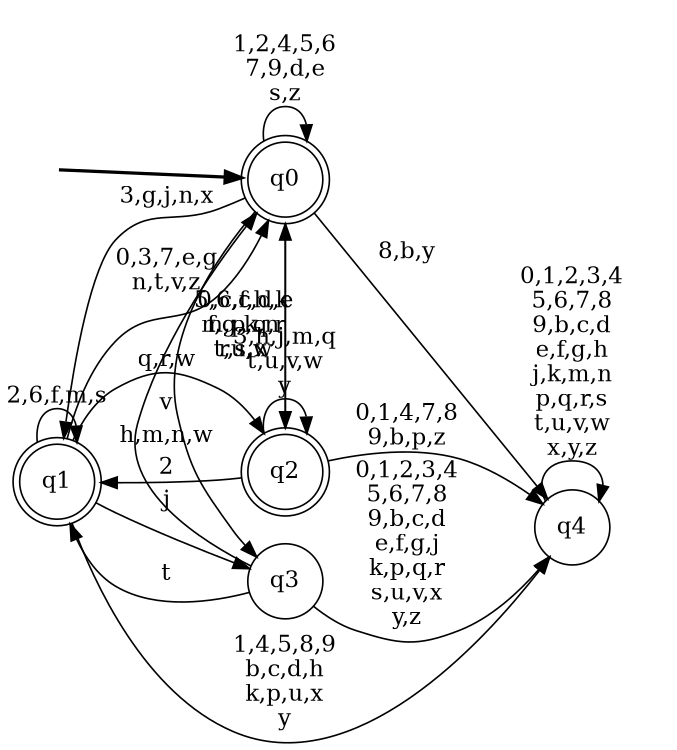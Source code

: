 digraph BlueStar {
__start0 [style = invis, shape = none, label = "", width = 0, height = 0];

rankdir=LR;
size="8,5";

s0 [style="rounded,filled", color="black", fillcolor="white" shape="doublecircle", label="q0"];
s1 [style="rounded,filled", color="black", fillcolor="white" shape="doublecircle", label="q1"];
s2 [style="rounded,filled", color="black", fillcolor="white" shape="doublecircle", label="q2"];
s3 [style="filled", color="black", fillcolor="white" shape="circle", label="q3"];
s4 [style="filled", color="black", fillcolor="white" shape="circle", label="q4"];
subgraph cluster_main { 
	graph [pad=".75", ranksep="0.15", nodesep="0.15"];
	 style=invis; 
	__start0 -> s0 [penwidth=2];
}
s0 -> s0 [label="1,2,4,5,6\n7,9,d,e\ns,z"];
s0 -> s1 [label="3,g,j,n,x"];
s0 -> s2 [label="0,c,f,h,k\nm,p,q,r\nt,u,w"];
s0 -> s3 [label="v"];
s0 -> s4 [label="8,b,y"];
s1 -> s0 [label="0,3,7,e,g\nn,t,v,z"];
s1 -> s1 [label="2,6,f,m,s"];
s1 -> s2 [label="q,r,w"];
s1 -> s3 [label="j"];
s1 -> s4 [label="1,4,5,8,9\nb,c,d,h\nk,p,u,x\ny"];
s2 -> s0 [label="5,6,c,d,e\nf,g,k,n\nr,s,x"];
s2 -> s1 [label="2"];
s2 -> s2 [label="3,h,j,m,q\nt,u,v,w\ny"];
s2 -> s4 [label="0,1,4,7,8\n9,b,p,z"];
s3 -> s0 [label="h,m,n,w"];
s3 -> s1 [label="t"];
s3 -> s4 [label="0,1,2,3,4\n5,6,7,8\n9,b,c,d\ne,f,g,j\nk,p,q,r\ns,u,v,x\ny,z"];
s4 -> s4 [label="0,1,2,3,4\n5,6,7,8\n9,b,c,d\ne,f,g,h\nj,k,m,n\np,q,r,s\nt,u,v,w\nx,y,z"];

}